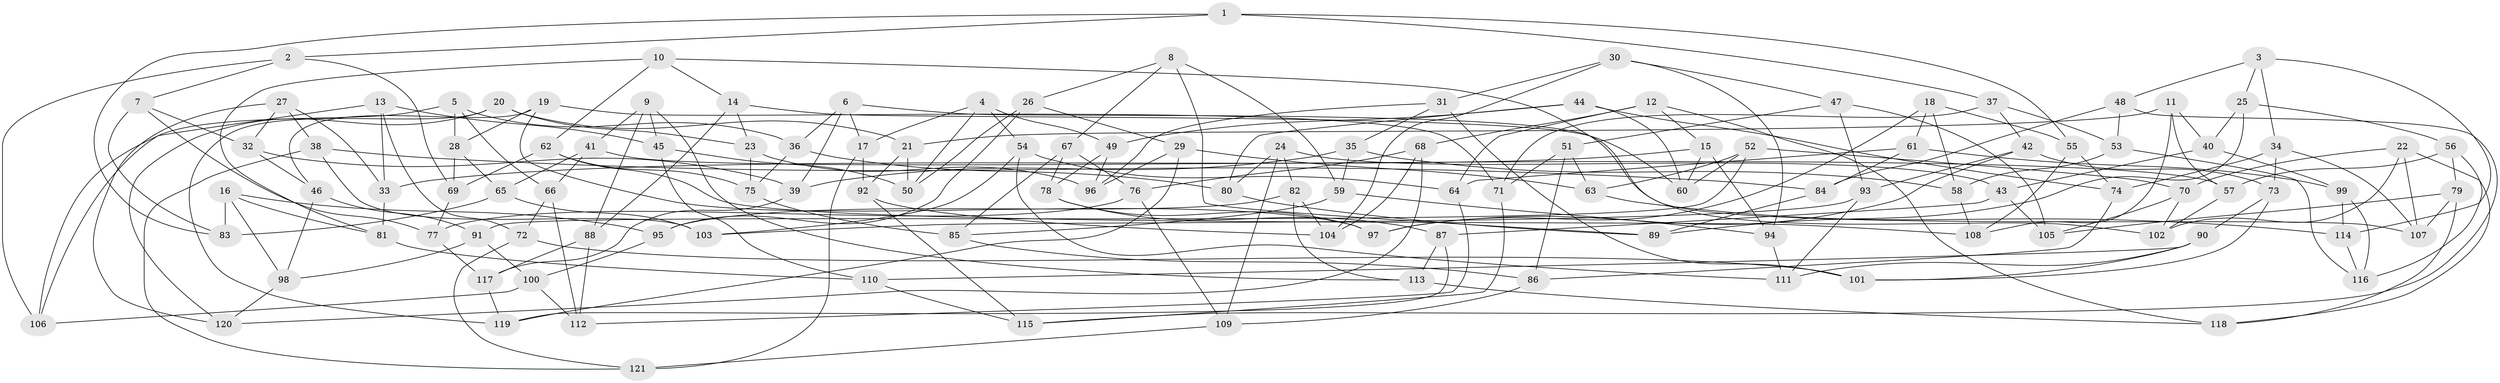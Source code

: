 // Generated by graph-tools (version 1.1) at 2025/38/03/09/25 02:38:15]
// undirected, 121 vertices, 242 edges
graph export_dot {
graph [start="1"]
  node [color=gray90,style=filled];
  1;
  2;
  3;
  4;
  5;
  6;
  7;
  8;
  9;
  10;
  11;
  12;
  13;
  14;
  15;
  16;
  17;
  18;
  19;
  20;
  21;
  22;
  23;
  24;
  25;
  26;
  27;
  28;
  29;
  30;
  31;
  32;
  33;
  34;
  35;
  36;
  37;
  38;
  39;
  40;
  41;
  42;
  43;
  44;
  45;
  46;
  47;
  48;
  49;
  50;
  51;
  52;
  53;
  54;
  55;
  56;
  57;
  58;
  59;
  60;
  61;
  62;
  63;
  64;
  65;
  66;
  67;
  68;
  69;
  70;
  71;
  72;
  73;
  74;
  75;
  76;
  77;
  78;
  79;
  80;
  81;
  82;
  83;
  84;
  85;
  86;
  87;
  88;
  89;
  90;
  91;
  92;
  93;
  94;
  95;
  96;
  97;
  98;
  99;
  100;
  101;
  102;
  103;
  104;
  105;
  106;
  107;
  108;
  109;
  110;
  111;
  112;
  113;
  114;
  115;
  116;
  117;
  118;
  119;
  120;
  121;
  1 -- 83;
  1 -- 2;
  1 -- 55;
  1 -- 37;
  2 -- 7;
  2 -- 69;
  2 -- 106;
  3 -- 114;
  3 -- 25;
  3 -- 48;
  3 -- 34;
  4 -- 17;
  4 -- 50;
  4 -- 49;
  4 -- 54;
  5 -- 106;
  5 -- 66;
  5 -- 36;
  5 -- 28;
  6 -- 36;
  6 -- 17;
  6 -- 39;
  6 -- 107;
  7 -- 77;
  7 -- 32;
  7 -- 83;
  8 -- 59;
  8 -- 26;
  8 -- 89;
  8 -- 67;
  9 -- 41;
  9 -- 113;
  9 -- 45;
  9 -- 88;
  10 -- 102;
  10 -- 14;
  10 -- 62;
  10 -- 81;
  11 -- 57;
  11 -- 108;
  11 -- 21;
  11 -- 40;
  12 -- 68;
  12 -- 15;
  12 -- 118;
  12 -- 64;
  13 -- 72;
  13 -- 106;
  13 -- 33;
  13 -- 45;
  14 -- 88;
  14 -- 23;
  14 -- 60;
  15 -- 60;
  15 -- 33;
  15 -- 94;
  16 -- 81;
  16 -- 83;
  16 -- 95;
  16 -- 98;
  17 -- 92;
  17 -- 121;
  18 -- 55;
  18 -- 58;
  18 -- 97;
  18 -- 61;
  19 -- 46;
  19 -- 71;
  19 -- 28;
  19 -- 97;
  20 -- 119;
  20 -- 23;
  20 -- 120;
  20 -- 21;
  21 -- 92;
  21 -- 50;
  22 -- 118;
  22 -- 107;
  22 -- 102;
  22 -- 70;
  23 -- 75;
  23 -- 96;
  24 -- 80;
  24 -- 109;
  24 -- 82;
  24 -- 43;
  25 -- 56;
  25 -- 40;
  25 -- 89;
  26 -- 95;
  26 -- 29;
  26 -- 50;
  27 -- 32;
  27 -- 38;
  27 -- 33;
  27 -- 120;
  28 -- 69;
  28 -- 65;
  29 -- 63;
  29 -- 96;
  29 -- 119;
  30 -- 31;
  30 -- 94;
  30 -- 104;
  30 -- 47;
  31 -- 96;
  31 -- 35;
  31 -- 101;
  32 -- 39;
  32 -- 46;
  33 -- 81;
  34 -- 73;
  34 -- 107;
  34 -- 74;
  35 -- 59;
  35 -- 58;
  35 -- 39;
  36 -- 80;
  36 -- 75;
  37 -- 71;
  37 -- 53;
  37 -- 42;
  38 -- 103;
  38 -- 84;
  38 -- 121;
  39 -- 117;
  40 -- 99;
  40 -- 43;
  41 -- 57;
  41 -- 66;
  41 -- 65;
  42 -- 93;
  42 -- 97;
  42 -- 73;
  43 -- 105;
  43 -- 87;
  44 -- 60;
  44 -- 49;
  44 -- 74;
  44 -- 80;
  45 -- 50;
  45 -- 110;
  46 -- 98;
  46 -- 91;
  47 -- 51;
  47 -- 105;
  47 -- 93;
  48 -- 115;
  48 -- 53;
  48 -- 84;
  49 -- 78;
  49 -- 96;
  51 -- 71;
  51 -- 63;
  51 -- 86;
  52 -- 63;
  52 -- 91;
  52 -- 60;
  52 -- 70;
  53 -- 116;
  53 -- 58;
  54 -- 103;
  54 -- 64;
  54 -- 111;
  55 -- 74;
  55 -- 108;
  56 -- 79;
  56 -- 57;
  56 -- 116;
  57 -- 102;
  58 -- 108;
  59 -- 94;
  59 -- 85;
  61 -- 84;
  61 -- 64;
  61 -- 99;
  62 -- 69;
  62 -- 75;
  62 -- 108;
  63 -- 114;
  64 -- 112;
  65 -- 83;
  65 -- 103;
  66 -- 72;
  66 -- 112;
  67 -- 78;
  67 -- 85;
  67 -- 76;
  68 -- 104;
  68 -- 76;
  68 -- 120;
  69 -- 77;
  70 -- 105;
  70 -- 102;
  71 -- 115;
  72 -- 121;
  72 -- 101;
  73 -- 90;
  73 -- 101;
  74 -- 86;
  75 -- 85;
  76 -- 77;
  76 -- 109;
  77 -- 117;
  78 -- 87;
  78 -- 97;
  79 -- 105;
  79 -- 118;
  79 -- 107;
  80 -- 89;
  81 -- 110;
  82 -- 104;
  82 -- 95;
  82 -- 113;
  84 -- 89;
  85 -- 86;
  86 -- 109;
  87 -- 113;
  87 -- 119;
  88 -- 112;
  88 -- 117;
  90 -- 110;
  90 -- 111;
  90 -- 101;
  91 -- 98;
  91 -- 100;
  92 -- 115;
  92 -- 104;
  93 -- 111;
  93 -- 103;
  94 -- 111;
  95 -- 100;
  98 -- 120;
  99 -- 114;
  99 -- 116;
  100 -- 106;
  100 -- 112;
  109 -- 121;
  110 -- 115;
  113 -- 118;
  114 -- 116;
  117 -- 119;
}
